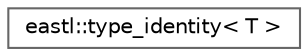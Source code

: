 digraph "类继承关系图"
{
 // LATEX_PDF_SIZE
  bgcolor="transparent";
  edge [fontname=Helvetica,fontsize=10,labelfontname=Helvetica,labelfontsize=10];
  node [fontname=Helvetica,fontsize=10,shape=box,height=0.2,width=0.4];
  rankdir="LR";
  Node0 [id="Node000000",label="eastl::type_identity\< T \>",height=0.2,width=0.4,color="grey40", fillcolor="white", style="filled",URL="$structeastl_1_1type__identity.html",tooltip=" "];
}
